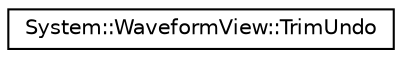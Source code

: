 digraph G
{
  edge [fontname="Helvetica",fontsize="10",labelfontname="Helvetica",labelfontsize="10"];
  node [fontname="Helvetica",fontsize="10",shape=record];
  rankdir="LR";
  Node1 [label="System::WaveformView::TrimUndo",height=0.2,width=0.4,color="black", fillcolor="white", style="filled",URL="$class_system_1_1_waveform_view_1_1_trim_undo.html"];
}
